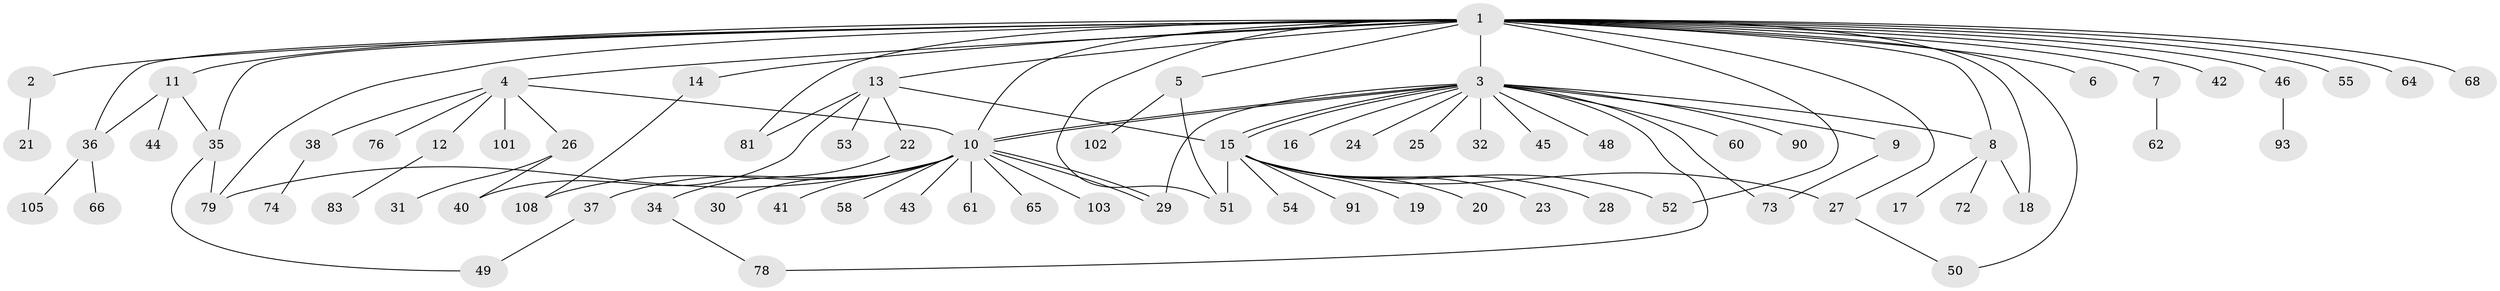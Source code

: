 // original degree distribution, {25: 0.009174311926605505, 2: 0.21100917431192662, 18: 0.009174311926605505, 7: 0.027522935779816515, 3: 0.045871559633027525, 1: 0.5871559633027523, 5: 0.027522935779816515, 16: 0.009174311926605505, 4: 0.045871559633027525, 12: 0.009174311926605505, 6: 0.01834862385321101}
// Generated by graph-tools (version 1.1) at 2025/18/03/04/25 18:18:01]
// undirected, 76 vertices, 99 edges
graph export_dot {
graph [start="1"]
  node [color=gray90,style=filled];
  1;
  2;
  3;
  4;
  5;
  6;
  7;
  8;
  9;
  10;
  11;
  12;
  13 [super="+92+33"];
  14;
  15;
  16;
  17;
  18;
  19;
  20;
  21;
  22;
  23;
  24;
  25;
  26 [super="+69+39"];
  27 [super="+47+94+88"];
  28;
  29 [super="+71+80+77+89"];
  30;
  31;
  32;
  34;
  35;
  36 [super="+56"];
  37;
  38;
  40;
  41;
  42;
  43 [super="+59+98"];
  44;
  45;
  46;
  48;
  49 [super="+85+99+95"];
  50;
  51 [super="+67+63"];
  52 [super="+57"];
  53;
  54;
  55;
  58;
  60;
  61;
  62;
  64;
  65;
  66;
  68 [super="+70"];
  72;
  73;
  74;
  76;
  78;
  79 [super="+100+109+87+84"];
  81 [super="+82+104"];
  83 [super="+106+97+86"];
  90;
  91;
  93;
  101;
  102;
  103;
  105;
  108;
  1 -- 2;
  1 -- 3;
  1 -- 4;
  1 -- 5;
  1 -- 6;
  1 -- 7;
  1 -- 8;
  1 -- 10;
  1 -- 11;
  1 -- 13;
  1 -- 14;
  1 -- 18;
  1 -- 27;
  1 -- 35;
  1 -- 36;
  1 -- 42;
  1 -- 46;
  1 -- 50;
  1 -- 51;
  1 -- 55;
  1 -- 64;
  1 -- 68;
  1 -- 81;
  1 -- 79;
  1 -- 52;
  2 -- 21;
  3 -- 8;
  3 -- 9;
  3 -- 10;
  3 -- 10;
  3 -- 15;
  3 -- 15;
  3 -- 16;
  3 -- 24;
  3 -- 25;
  3 -- 29;
  3 -- 32;
  3 -- 45;
  3 -- 48;
  3 -- 60;
  3 -- 73;
  3 -- 78;
  3 -- 90;
  4 -- 10;
  4 -- 12;
  4 -- 26;
  4 -- 38;
  4 -- 76;
  4 -- 101;
  5 -- 102;
  5 -- 51;
  7 -- 62;
  8 -- 17;
  8 -- 18;
  8 -- 72;
  9 -- 73;
  10 -- 29;
  10 -- 29;
  10 -- 30;
  10 -- 37;
  10 -- 41;
  10 -- 43;
  10 -- 58;
  10 -- 61;
  10 -- 65;
  10 -- 79;
  10 -- 103;
  10 -- 108;
  11 -- 35;
  11 -- 36;
  11 -- 44;
  12 -- 83;
  13 -- 15;
  13 -- 22;
  13 -- 53;
  13 -- 81;
  13 -- 40;
  14 -- 108;
  15 -- 19;
  15 -- 20;
  15 -- 23;
  15 -- 27;
  15 -- 28;
  15 -- 51;
  15 -- 52;
  15 -- 54;
  15 -- 91;
  22 -- 34;
  26 -- 31;
  26 -- 40;
  27 -- 50;
  34 -- 78;
  35 -- 79;
  35 -- 49;
  36 -- 66;
  36 -- 105;
  37 -- 49;
  38 -- 74;
  46 -- 93;
}
